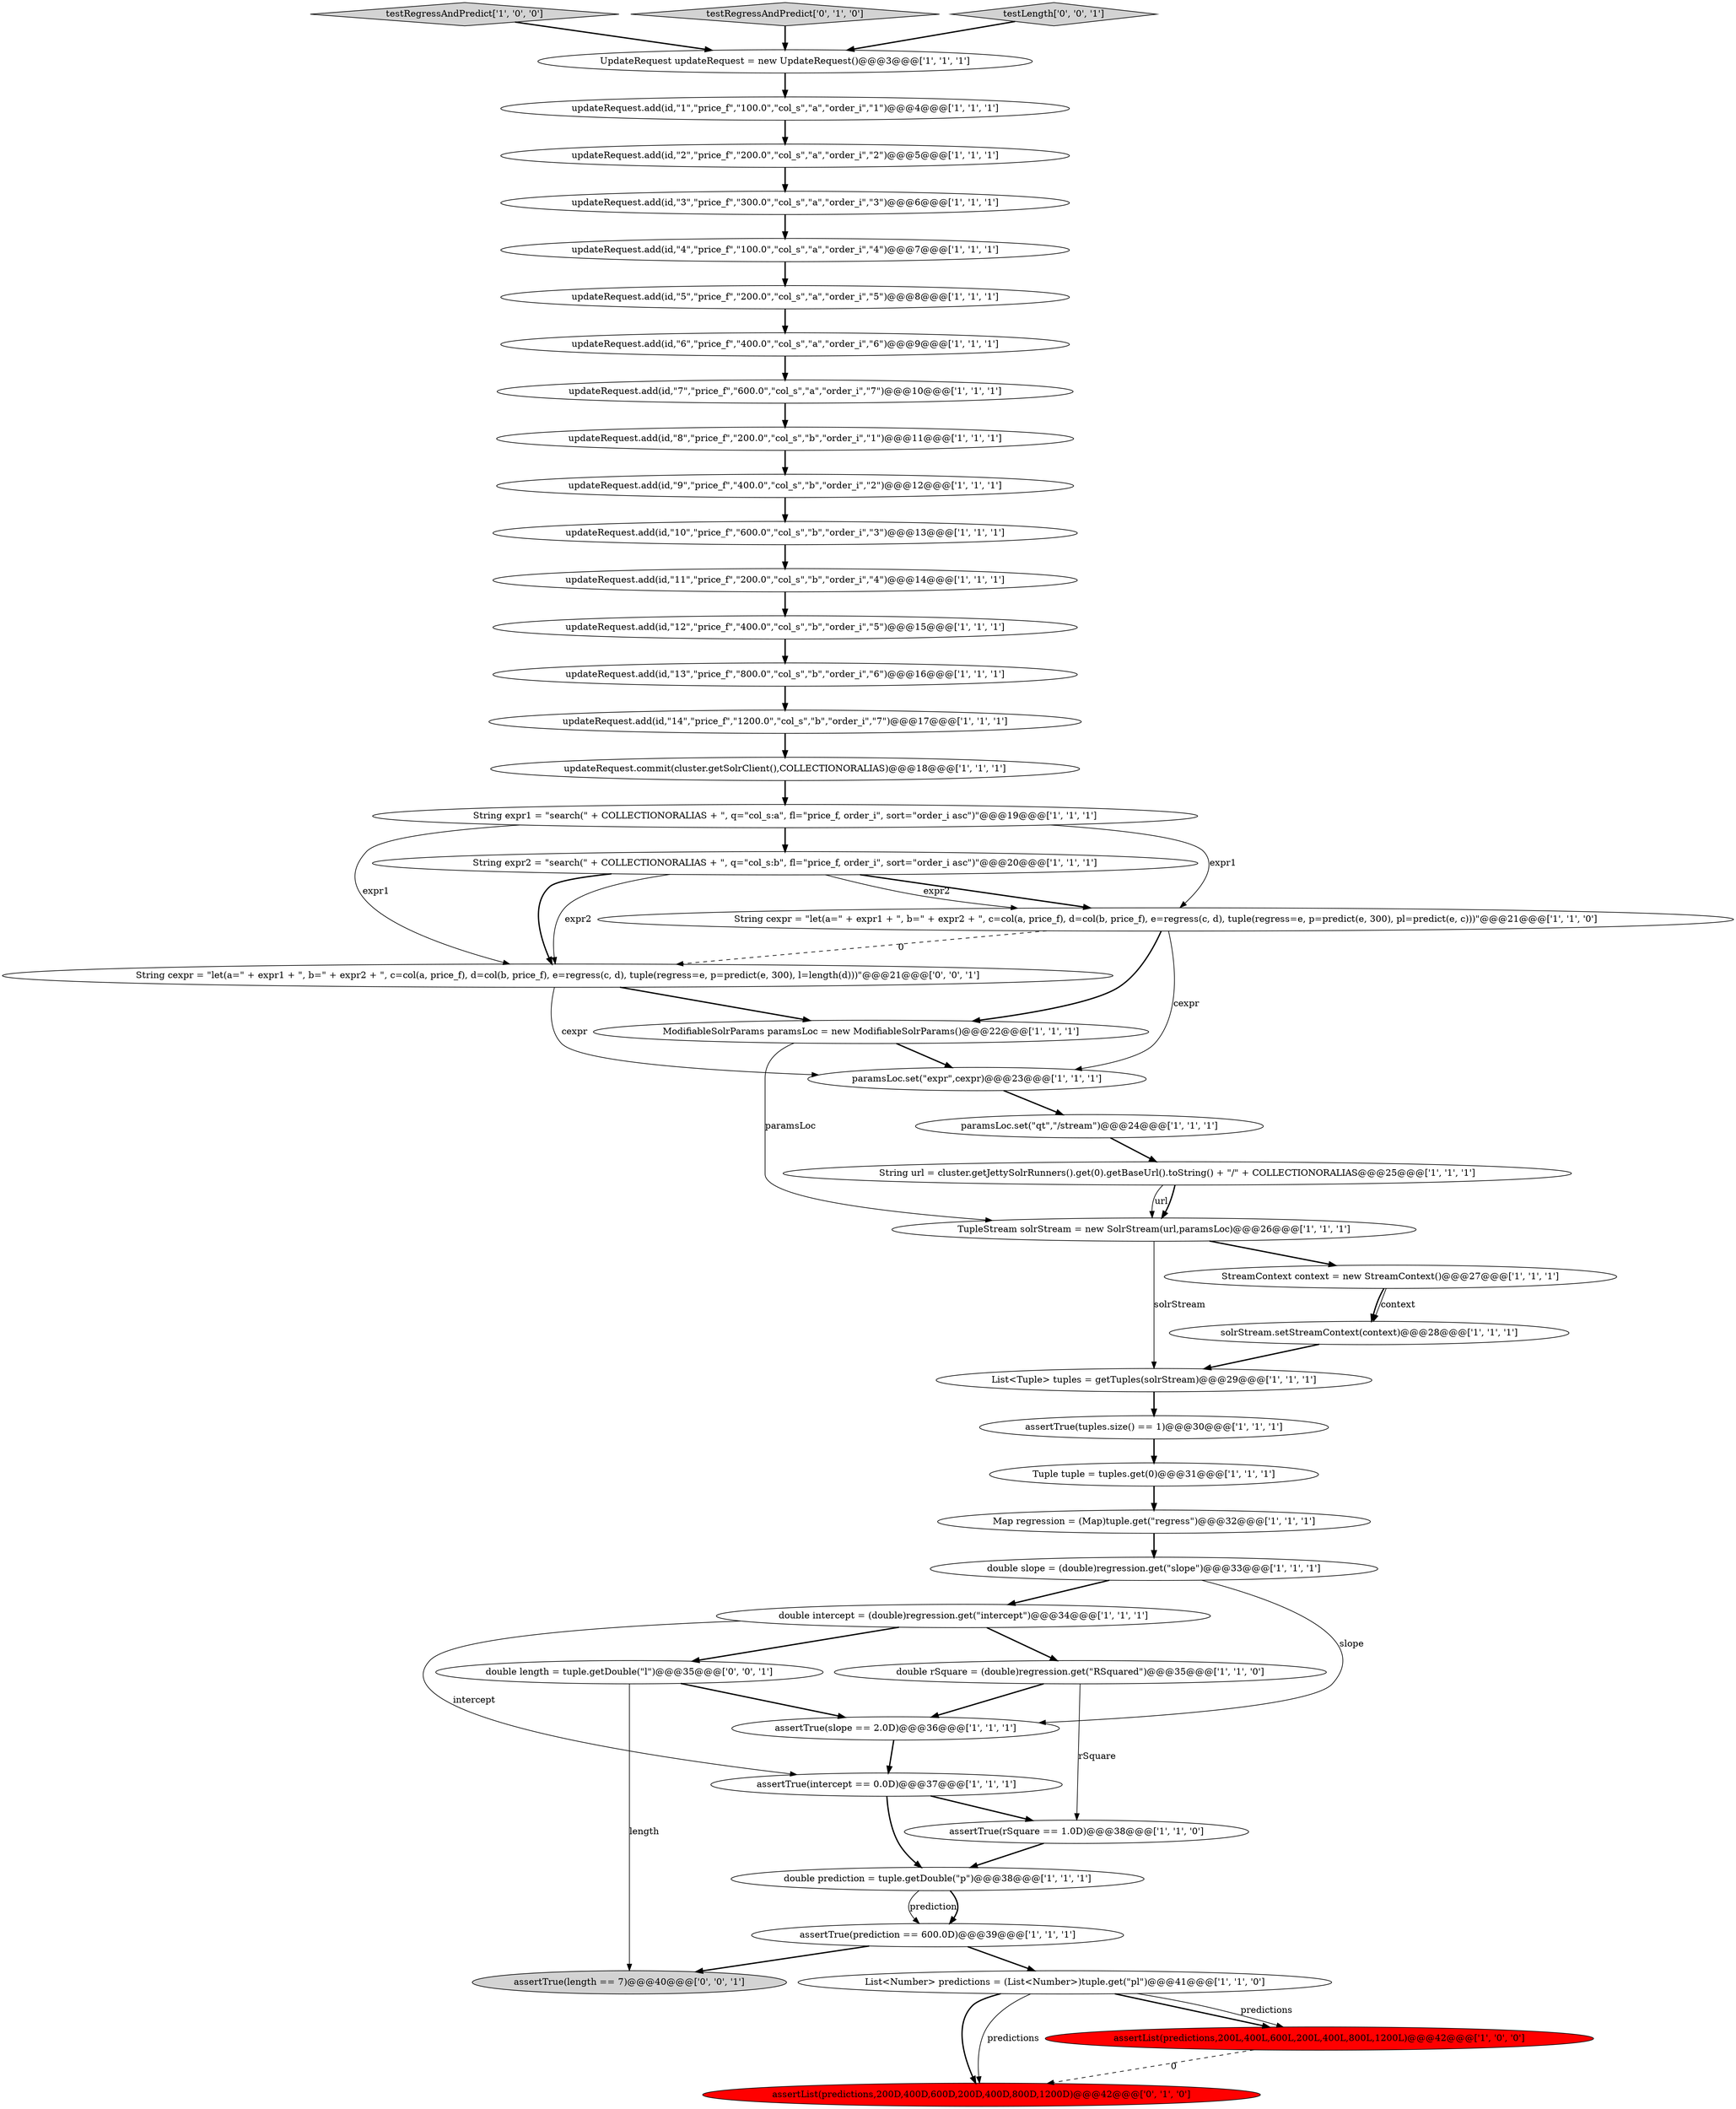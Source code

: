 digraph {
12 [style = filled, label = "StreamContext context = new StreamContext()@@@27@@@['1', '1', '1']", fillcolor = white, shape = ellipse image = "AAA0AAABBB1BBB"];
6 [style = filled, label = "Map regression = (Map)tuple.get(\"regress\")@@@32@@@['1', '1', '1']", fillcolor = white, shape = ellipse image = "AAA0AAABBB1BBB"];
27 [style = filled, label = "assertTrue(slope == 2.0D)@@@36@@@['1', '1', '1']", fillcolor = white, shape = ellipse image = "AAA0AAABBB1BBB"];
1 [style = filled, label = "testRegressAndPredict['1', '0', '0']", fillcolor = lightgray, shape = diamond image = "AAA0AAABBB1BBB"];
7 [style = filled, label = "assertTrue(rSquare == 1.0D)@@@38@@@['1', '1', '0']", fillcolor = white, shape = ellipse image = "AAA0AAABBB1BBB"];
13 [style = filled, label = "double prediction = tuple.getDouble(\"p\")@@@38@@@['1', '1', '1']", fillcolor = white, shape = ellipse image = "AAA0AAABBB1BBB"];
2 [style = filled, label = "updateRequest.add(id,\"9\",\"price_f\",\"400.0\",\"col_s\",\"b\",\"order_i\",\"2\")@@@12@@@['1', '1', '1']", fillcolor = white, shape = ellipse image = "AAA0AAABBB1BBB"];
4 [style = filled, label = "List<Number> predictions = (List<Number>)tuple.get(\"pl\")@@@41@@@['1', '1', '0']", fillcolor = white, shape = ellipse image = "AAA0AAABBB1BBB"];
16 [style = filled, label = "updateRequest.add(id,\"5\",\"price_f\",\"200.0\",\"col_s\",\"a\",\"order_i\",\"5\")@@@8@@@['1', '1', '1']", fillcolor = white, shape = ellipse image = "AAA0AAABBB1BBB"];
17 [style = filled, label = "updateRequest.add(id,\"1\",\"price_f\",\"100.0\",\"col_s\",\"a\",\"order_i\",\"1\")@@@4@@@['1', '1', '1']", fillcolor = white, shape = ellipse image = "AAA0AAABBB1BBB"];
10 [style = filled, label = "ModifiableSolrParams paramsLoc = new ModifiableSolrParams()@@@22@@@['1', '1', '1']", fillcolor = white, shape = ellipse image = "AAA0AAABBB1BBB"];
19 [style = filled, label = "String url = cluster.getJettySolrRunners().get(0).getBaseUrl().toString() + \"/\" + COLLECTIONORALIAS@@@25@@@['1', '1', '1']", fillcolor = white, shape = ellipse image = "AAA0AAABBB1BBB"];
36 [style = filled, label = "updateRequest.add(id,\"6\",\"price_f\",\"400.0\",\"col_s\",\"a\",\"order_i\",\"6\")@@@9@@@['1', '1', '1']", fillcolor = white, shape = ellipse image = "AAA0AAABBB1BBB"];
28 [style = filled, label = "UpdateRequest updateRequest = new UpdateRequest()@@@3@@@['1', '1', '1']", fillcolor = white, shape = ellipse image = "AAA0AAABBB1BBB"];
30 [style = filled, label = "TupleStream solrStream = new SolrStream(url,paramsLoc)@@@26@@@['1', '1', '1']", fillcolor = white, shape = ellipse image = "AAA0AAABBB1BBB"];
31 [style = filled, label = "double intercept = (double)regression.get(\"intercept\")@@@34@@@['1', '1', '1']", fillcolor = white, shape = ellipse image = "AAA0AAABBB1BBB"];
20 [style = filled, label = "solrStream.setStreamContext(context)@@@28@@@['1', '1', '1']", fillcolor = white, shape = ellipse image = "AAA0AAABBB1BBB"];
23 [style = filled, label = "updateRequest.add(id,\"10\",\"price_f\",\"600.0\",\"col_s\",\"b\",\"order_i\",\"3\")@@@13@@@['1', '1', '1']", fillcolor = white, shape = ellipse image = "AAA0AAABBB1BBB"];
42 [style = filled, label = "testRegressAndPredict['0', '1', '0']", fillcolor = lightgray, shape = diamond image = "AAA0AAABBB2BBB"];
24 [style = filled, label = "String cexpr = \"let(a=\" + expr1 + \", b=\" + expr2 + \", c=col(a, price_f), d=col(b, price_f), e=regress(c, d), tuple(regress=e, p=predict(e, 300), pl=predict(e, c)))\"@@@21@@@['1', '1', '0']", fillcolor = white, shape = ellipse image = "AAA0AAABBB1BBB"];
26 [style = filled, label = "assertTrue(tuples.size() == 1)@@@30@@@['1', '1', '1']", fillcolor = white, shape = ellipse image = "AAA0AAABBB1BBB"];
32 [style = filled, label = "double rSquare = (double)regression.get(\"RSquared\")@@@35@@@['1', '1', '0']", fillcolor = white, shape = ellipse image = "AAA0AAABBB1BBB"];
9 [style = filled, label = "updateRequest.add(id,\"14\",\"price_f\",\"1200.0\",\"col_s\",\"b\",\"order_i\",\"7\")@@@17@@@['1', '1', '1']", fillcolor = white, shape = ellipse image = "AAA0AAABBB1BBB"];
22 [style = filled, label = "updateRequest.add(id,\"13\",\"price_f\",\"800.0\",\"col_s\",\"b\",\"order_i\",\"6\")@@@16@@@['1', '1', '1']", fillcolor = white, shape = ellipse image = "AAA0AAABBB1BBB"];
11 [style = filled, label = "assertTrue(intercept == 0.0D)@@@37@@@['1', '1', '1']", fillcolor = white, shape = ellipse image = "AAA0AAABBB1BBB"];
18 [style = filled, label = "updateRequest.add(id,\"3\",\"price_f\",\"300.0\",\"col_s\",\"a\",\"order_i\",\"3\")@@@6@@@['1', '1', '1']", fillcolor = white, shape = ellipse image = "AAA0AAABBB1BBB"];
39 [style = filled, label = "assertList(predictions,200L,400L,600L,200L,400L,800L,1200L)@@@42@@@['1', '0', '0']", fillcolor = red, shape = ellipse image = "AAA1AAABBB1BBB"];
15 [style = filled, label = "paramsLoc.set(\"expr\",cexpr)@@@23@@@['1', '1', '1']", fillcolor = white, shape = ellipse image = "AAA0AAABBB1BBB"];
41 [style = filled, label = "assertList(predictions,200D,400D,600D,200D,400D,800D,1200D)@@@42@@@['0', '1', '0']", fillcolor = red, shape = ellipse image = "AAA1AAABBB2BBB"];
37 [style = filled, label = "updateRequest.add(id,\"2\",\"price_f\",\"200.0\",\"col_s\",\"a\",\"order_i\",\"2\")@@@5@@@['1', '1', '1']", fillcolor = white, shape = ellipse image = "AAA0AAABBB1BBB"];
44 [style = filled, label = "String cexpr = \"let(a=\" + expr1 + \", b=\" + expr2 + \", c=col(a, price_f), d=col(b, price_f), e=regress(c, d), tuple(regress=e, p=predict(e, 300), l=length(d)))\"@@@21@@@['0', '0', '1']", fillcolor = white, shape = ellipse image = "AAA0AAABBB3BBB"];
45 [style = filled, label = "double length = tuple.getDouble(\"l\")@@@35@@@['0', '0', '1']", fillcolor = white, shape = ellipse image = "AAA0AAABBB3BBB"];
14 [style = filled, label = "updateRequest.add(id,\"8\",\"price_f\",\"200.0\",\"col_s\",\"b\",\"order_i\",\"1\")@@@11@@@['1', '1', '1']", fillcolor = white, shape = ellipse image = "AAA0AAABBB1BBB"];
38 [style = filled, label = "String expr2 = \"search(\" + COLLECTIONORALIAS + \", q=\"col_s:b\", fl=\"price_f, order_i\", sort=\"order_i asc\")\"@@@20@@@['1', '1', '1']", fillcolor = white, shape = ellipse image = "AAA0AAABBB1BBB"];
46 [style = filled, label = "assertTrue(length == 7)@@@40@@@['0', '0', '1']", fillcolor = lightgray, shape = ellipse image = "AAA0AAABBB3BBB"];
5 [style = filled, label = "updateRequest.commit(cluster.getSolrClient(),COLLECTIONORALIAS)@@@18@@@['1', '1', '1']", fillcolor = white, shape = ellipse image = "AAA0AAABBB1BBB"];
25 [style = filled, label = "List<Tuple> tuples = getTuples(solrStream)@@@29@@@['1', '1', '1']", fillcolor = white, shape = ellipse image = "AAA0AAABBB1BBB"];
8 [style = filled, label = "updateRequest.add(id,\"7\",\"price_f\",\"600.0\",\"col_s\",\"a\",\"order_i\",\"7\")@@@10@@@['1', '1', '1']", fillcolor = white, shape = ellipse image = "AAA0AAABBB1BBB"];
0 [style = filled, label = "updateRequest.add(id,\"12\",\"price_f\",\"400.0\",\"col_s\",\"b\",\"order_i\",\"5\")@@@15@@@['1', '1', '1']", fillcolor = white, shape = ellipse image = "AAA0AAABBB1BBB"];
34 [style = filled, label = "updateRequest.add(id,\"4\",\"price_f\",\"100.0\",\"col_s\",\"a\",\"order_i\",\"4\")@@@7@@@['1', '1', '1']", fillcolor = white, shape = ellipse image = "AAA0AAABBB1BBB"];
33 [style = filled, label = "Tuple tuple = tuples.get(0)@@@31@@@['1', '1', '1']", fillcolor = white, shape = ellipse image = "AAA0AAABBB1BBB"];
3 [style = filled, label = "double slope = (double)regression.get(\"slope\")@@@33@@@['1', '1', '1']", fillcolor = white, shape = ellipse image = "AAA0AAABBB1BBB"];
21 [style = filled, label = "assertTrue(prediction == 600.0D)@@@39@@@['1', '1', '1']", fillcolor = white, shape = ellipse image = "AAA0AAABBB1BBB"];
29 [style = filled, label = "paramsLoc.set(\"qt\",\"/stream\")@@@24@@@['1', '1', '1']", fillcolor = white, shape = ellipse image = "AAA0AAABBB1BBB"];
35 [style = filled, label = "String expr1 = \"search(\" + COLLECTIONORALIAS + \", q=\"col_s:a\", fl=\"price_f, order_i\", sort=\"order_i asc\")\"@@@19@@@['1', '1', '1']", fillcolor = white, shape = ellipse image = "AAA0AAABBB1BBB"];
43 [style = filled, label = "testLength['0', '0', '1']", fillcolor = lightgray, shape = diamond image = "AAA0AAABBB3BBB"];
40 [style = filled, label = "updateRequest.add(id,\"11\",\"price_f\",\"200.0\",\"col_s\",\"b\",\"order_i\",\"4\")@@@14@@@['1', '1', '1']", fillcolor = white, shape = ellipse image = "AAA0AAABBB1BBB"];
24->10 [style = bold, label=""];
7->13 [style = bold, label=""];
6->3 [style = bold, label=""];
16->36 [style = bold, label=""];
10->15 [style = bold, label=""];
19->30 [style = solid, label="url"];
38->44 [style = bold, label=""];
38->24 [style = bold, label=""];
3->31 [style = bold, label=""];
38->44 [style = solid, label="expr2"];
18->34 [style = bold, label=""];
31->32 [style = bold, label=""];
33->6 [style = bold, label=""];
4->39 [style = bold, label=""];
35->44 [style = solid, label="expr1"];
22->9 [style = bold, label=""];
39->41 [style = dashed, label="0"];
45->27 [style = bold, label=""];
40->0 [style = bold, label=""];
44->10 [style = bold, label=""];
12->20 [style = bold, label=""];
8->14 [style = bold, label=""];
31->11 [style = solid, label="intercept"];
44->15 [style = solid, label="cexpr"];
32->27 [style = bold, label=""];
24->44 [style = dashed, label="0"];
4->39 [style = solid, label="predictions"];
38->24 [style = solid, label="expr2"];
17->37 [style = bold, label=""];
20->25 [style = bold, label=""];
4->41 [style = bold, label=""];
45->46 [style = solid, label="length"];
43->28 [style = bold, label=""];
35->24 [style = solid, label="expr1"];
2->23 [style = bold, label=""];
32->7 [style = solid, label="rSquare"];
13->21 [style = solid, label="prediction"];
21->46 [style = bold, label=""];
1->28 [style = bold, label=""];
30->25 [style = solid, label="solrStream"];
30->12 [style = bold, label=""];
29->19 [style = bold, label=""];
27->11 [style = bold, label=""];
23->40 [style = bold, label=""];
34->16 [style = bold, label=""];
0->22 [style = bold, label=""];
11->13 [style = bold, label=""];
25->26 [style = bold, label=""];
10->30 [style = solid, label="paramsLoc"];
3->27 [style = solid, label="slope"];
37->18 [style = bold, label=""];
36->8 [style = bold, label=""];
28->17 [style = bold, label=""];
9->5 [style = bold, label=""];
4->41 [style = solid, label="predictions"];
14->2 [style = bold, label=""];
24->15 [style = solid, label="cexpr"];
35->38 [style = bold, label=""];
42->28 [style = bold, label=""];
13->21 [style = bold, label=""];
26->33 [style = bold, label=""];
31->45 [style = bold, label=""];
5->35 [style = bold, label=""];
15->29 [style = bold, label=""];
11->7 [style = bold, label=""];
12->20 [style = solid, label="context"];
21->4 [style = bold, label=""];
19->30 [style = bold, label=""];
}
